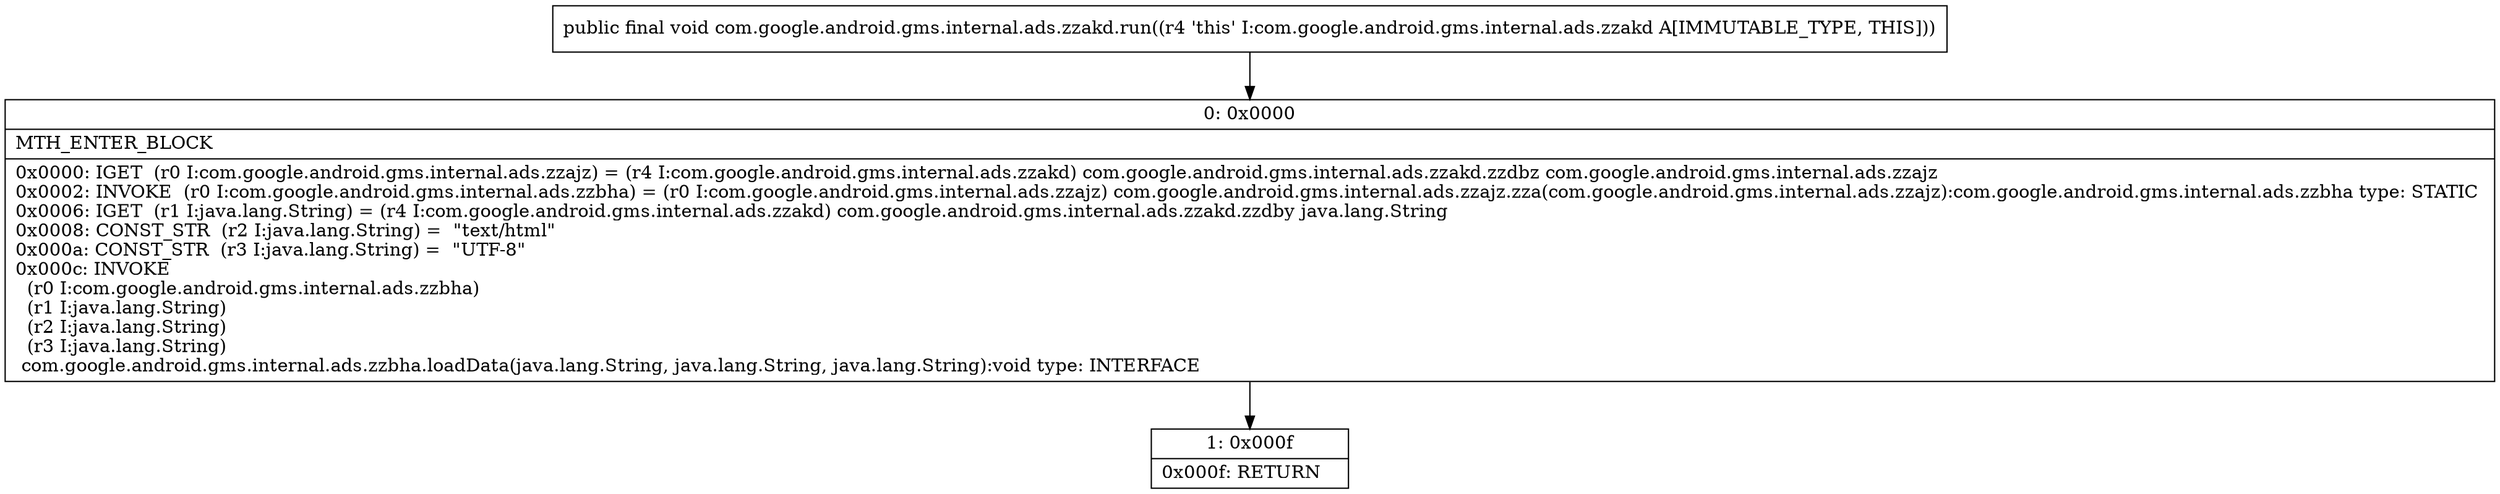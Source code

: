 digraph "CFG forcom.google.android.gms.internal.ads.zzakd.run()V" {
Node_0 [shape=record,label="{0\:\ 0x0000|MTH_ENTER_BLOCK\l|0x0000: IGET  (r0 I:com.google.android.gms.internal.ads.zzajz) = (r4 I:com.google.android.gms.internal.ads.zzakd) com.google.android.gms.internal.ads.zzakd.zzdbz com.google.android.gms.internal.ads.zzajz \l0x0002: INVOKE  (r0 I:com.google.android.gms.internal.ads.zzbha) = (r0 I:com.google.android.gms.internal.ads.zzajz) com.google.android.gms.internal.ads.zzajz.zza(com.google.android.gms.internal.ads.zzajz):com.google.android.gms.internal.ads.zzbha type: STATIC \l0x0006: IGET  (r1 I:java.lang.String) = (r4 I:com.google.android.gms.internal.ads.zzakd) com.google.android.gms.internal.ads.zzakd.zzdby java.lang.String \l0x0008: CONST_STR  (r2 I:java.lang.String) =  \"text\/html\" \l0x000a: CONST_STR  (r3 I:java.lang.String) =  \"UTF\-8\" \l0x000c: INVOKE  \l  (r0 I:com.google.android.gms.internal.ads.zzbha)\l  (r1 I:java.lang.String)\l  (r2 I:java.lang.String)\l  (r3 I:java.lang.String)\l com.google.android.gms.internal.ads.zzbha.loadData(java.lang.String, java.lang.String, java.lang.String):void type: INTERFACE \l}"];
Node_1 [shape=record,label="{1\:\ 0x000f|0x000f: RETURN   \l}"];
MethodNode[shape=record,label="{public final void com.google.android.gms.internal.ads.zzakd.run((r4 'this' I:com.google.android.gms.internal.ads.zzakd A[IMMUTABLE_TYPE, THIS])) }"];
MethodNode -> Node_0;
Node_0 -> Node_1;
}

